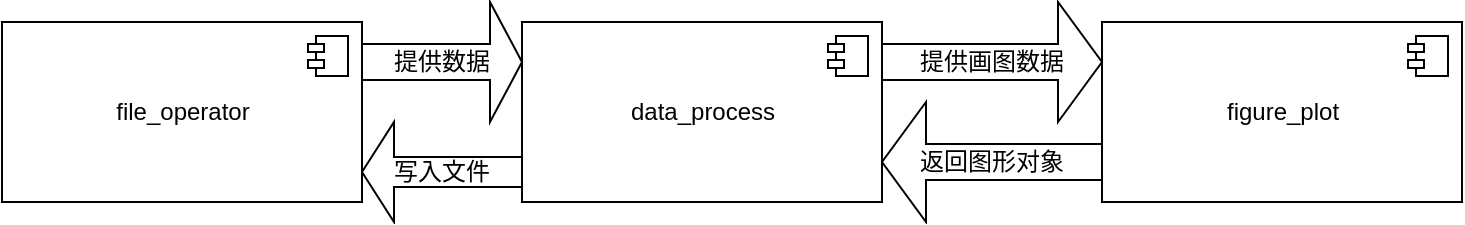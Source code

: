 <mxfile version="13.1.3">
    <diagram id="6hGFLwfOUW9BJ-s0fimq" name="Page-1">
        <mxGraphModel dx="606" dy="340" grid="1" gridSize="10" guides="1" tooltips="1" connect="1" arrows="1" fold="1" page="1" pageScale="1" pageWidth="827" pageHeight="1169" math="0" shadow="0">
            <root>
                <mxCell id="0"/>
                <mxCell id="1" parent="0"/>
                <mxCell id="10" value="file_operator" style="html=1;dropTarget=0;" vertex="1" parent="1">
                    <mxGeometry x="90" y="310" width="180" height="90" as="geometry"/>
                </mxCell>
                <mxCell id="11" value="" style="shape=component;jettyWidth=8;jettyHeight=4;" vertex="1" parent="10">
                    <mxGeometry x="1" width="20" height="20" relative="1" as="geometry">
                        <mxPoint x="-27" y="7" as="offset"/>
                    </mxGeometry>
                </mxCell>
                <mxCell id="12" value="data_process" style="html=1;dropTarget=0;" vertex="1" parent="1">
                    <mxGeometry x="350" y="310" width="180" height="90" as="geometry"/>
                </mxCell>
                <mxCell id="13" value="" style="shape=component;jettyWidth=8;jettyHeight=4;" vertex="1" parent="12">
                    <mxGeometry x="1" width="20" height="20" relative="1" as="geometry">
                        <mxPoint x="-27" y="7" as="offset"/>
                    </mxGeometry>
                </mxCell>
                <mxCell id="14" value="figure_plot" style="html=1;dropTarget=0;" vertex="1" parent="1">
                    <mxGeometry x="640" y="310" width="180" height="90" as="geometry"/>
                </mxCell>
                <mxCell id="15" value="" style="shape=component;jettyWidth=8;jettyHeight=4;" vertex="1" parent="14">
                    <mxGeometry x="1" width="20" height="20" relative="1" as="geometry">
                        <mxPoint x="-27" y="7" as="offset"/>
                    </mxGeometry>
                </mxCell>
                <mxCell id="16" value="提供数据" style="shape=singleArrow;direction=east;whiteSpace=wrap;html=1;" vertex="1" parent="1">
                    <mxGeometry x="270" y="300" width="80" height="60" as="geometry"/>
                </mxCell>
                <mxCell id="17" value="写入文件" style="shape=singleArrow;direction=west;whiteSpace=wrap;html=1;" vertex="1" parent="1">
                    <mxGeometry x="270" y="360" width="80" height="50" as="geometry"/>
                </mxCell>
                <mxCell id="18" value="提供画图数据" style="shape=singleArrow;direction=east;whiteSpace=wrap;html=1;" vertex="1" parent="1">
                    <mxGeometry x="530" y="300" width="110" height="60" as="geometry"/>
                </mxCell>
                <mxCell id="19" value="返回图形对象" style="shape=singleArrow;direction=west;whiteSpace=wrap;html=1;" vertex="1" parent="1">
                    <mxGeometry x="530" y="350" width="110" height="60" as="geometry"/>
                </mxCell>
            </root>
        </mxGraphModel>
    </diagram>
</mxfile>
